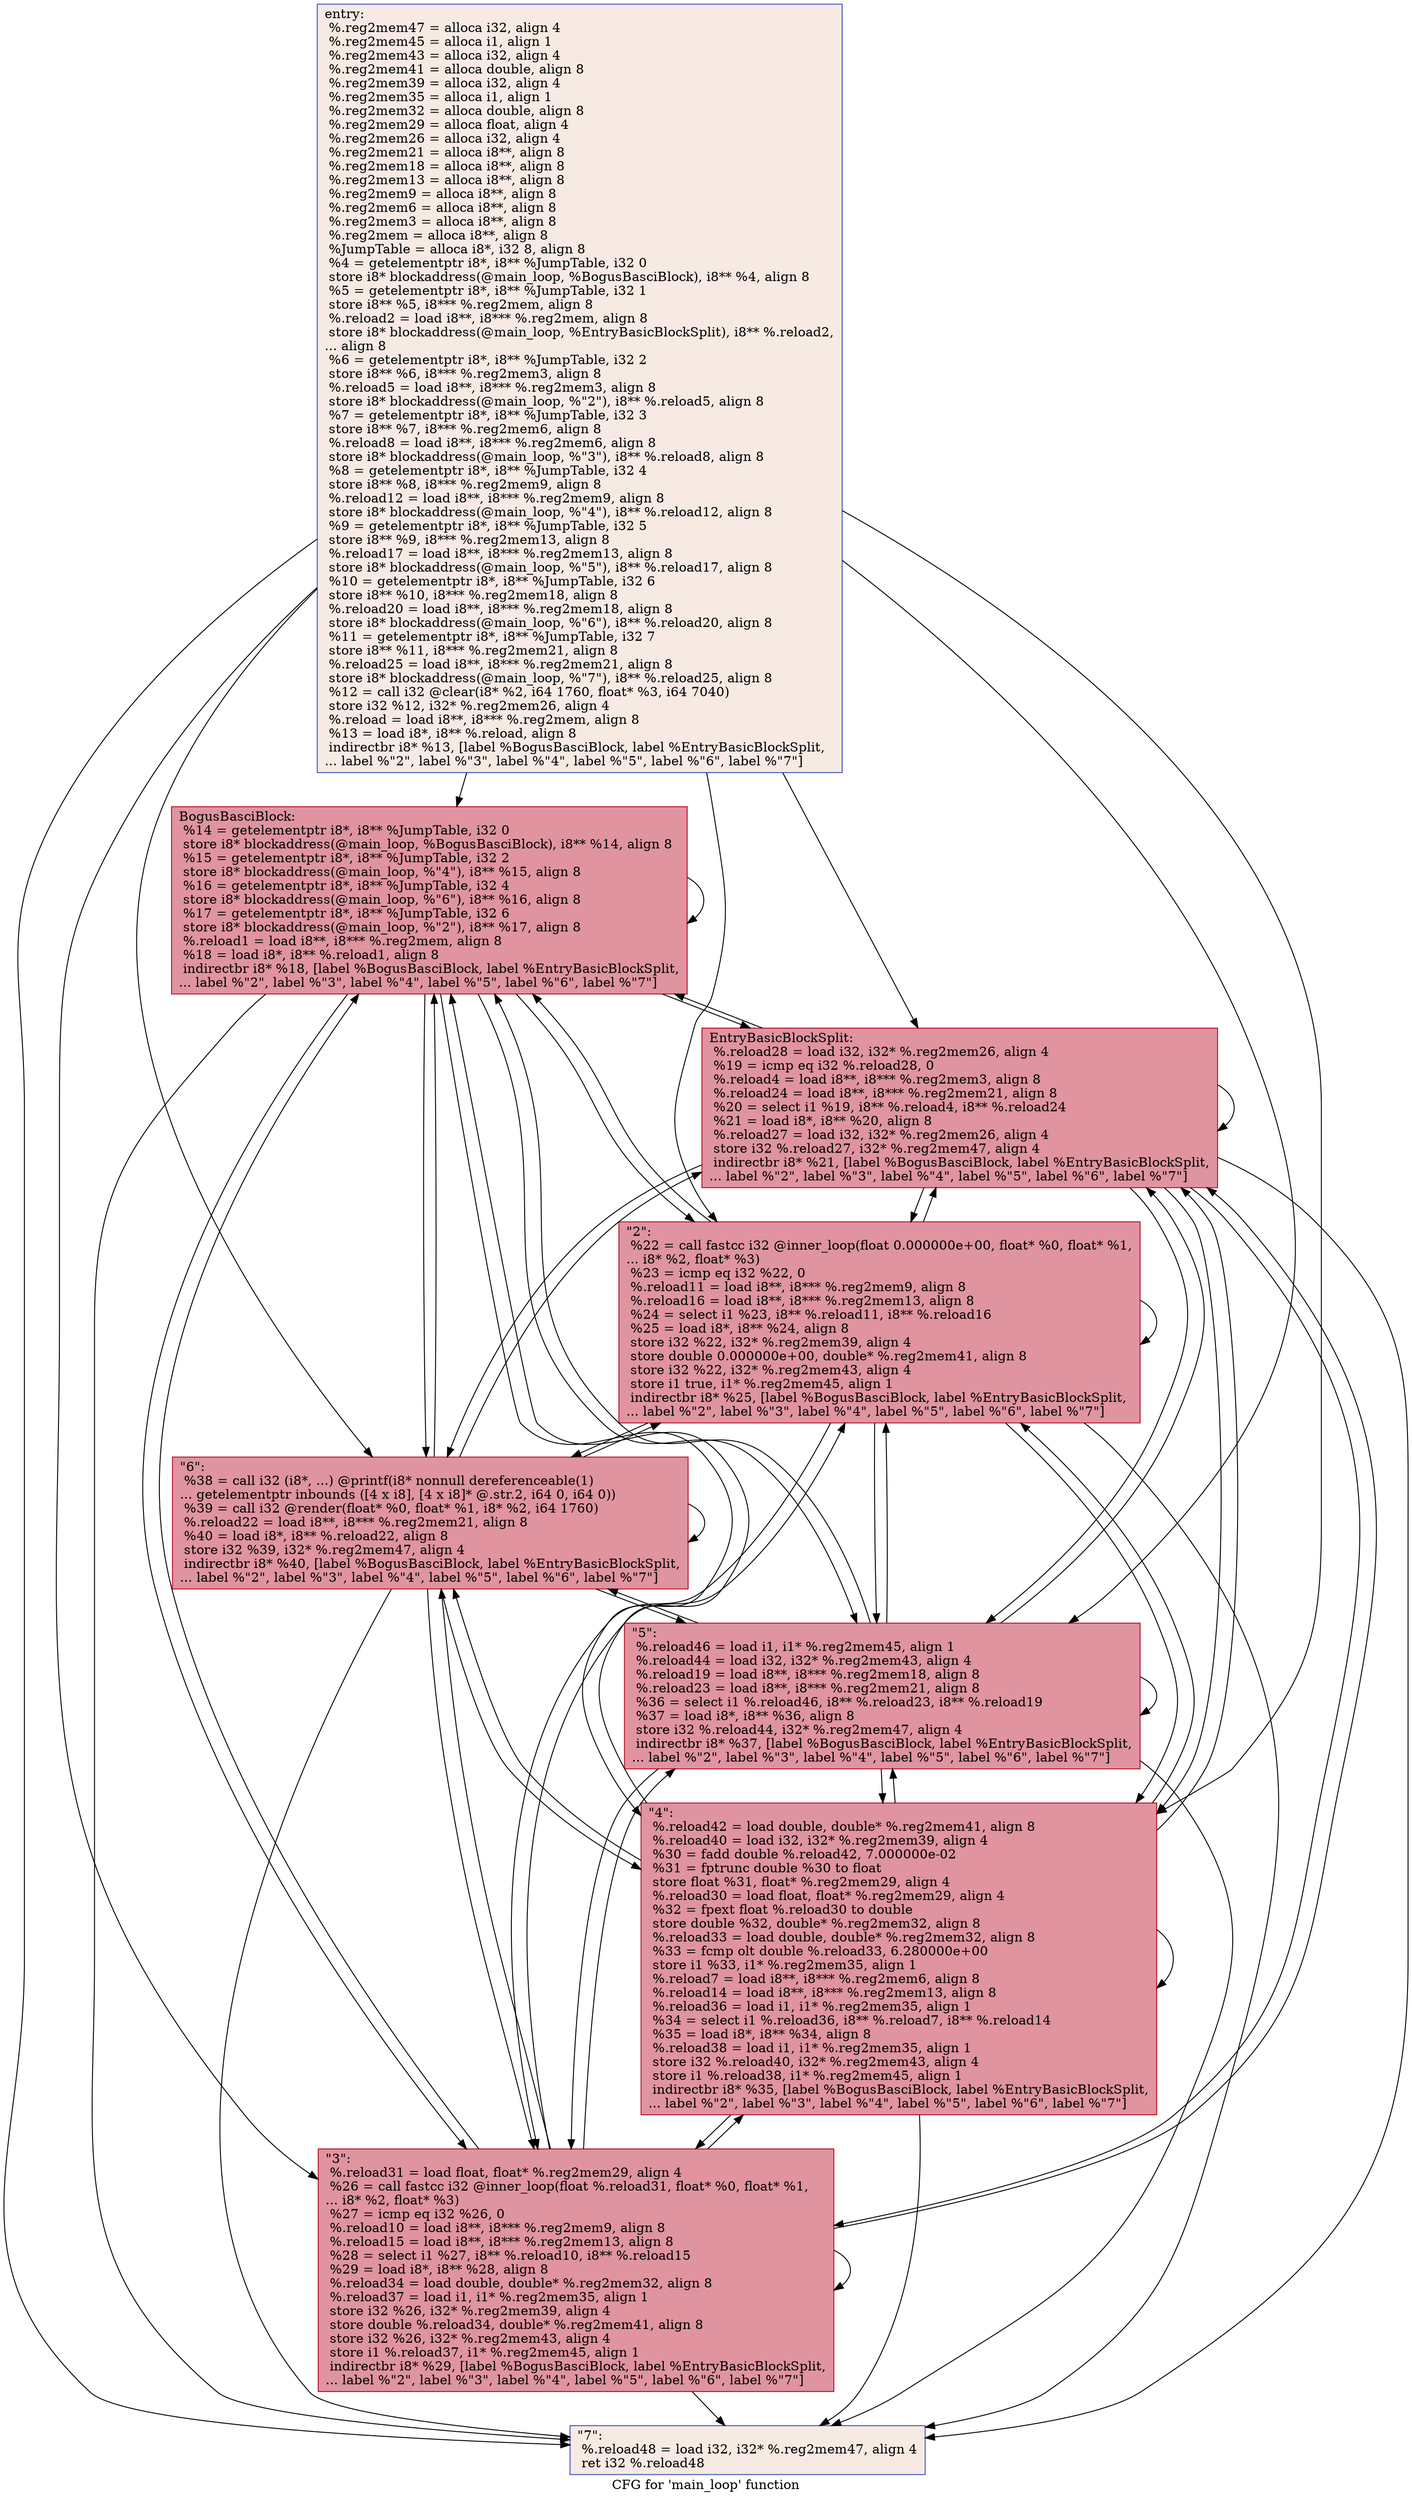 digraph "CFG for 'main_loop' function" {
	label="CFG for 'main_loop' function";

	Node0x6000035e3140 [shape=record,color="#3d50c3ff", style=filled, fillcolor="#eed0c070",label="{entry:\l  %.reg2mem47 = alloca i32, align 4\l  %.reg2mem45 = alloca i1, align 1\l  %.reg2mem43 = alloca i32, align 4\l  %.reg2mem41 = alloca double, align 8\l  %.reg2mem39 = alloca i32, align 4\l  %.reg2mem35 = alloca i1, align 1\l  %.reg2mem32 = alloca double, align 8\l  %.reg2mem29 = alloca float, align 4\l  %.reg2mem26 = alloca i32, align 4\l  %.reg2mem21 = alloca i8**, align 8\l  %.reg2mem18 = alloca i8**, align 8\l  %.reg2mem13 = alloca i8**, align 8\l  %.reg2mem9 = alloca i8**, align 8\l  %.reg2mem6 = alloca i8**, align 8\l  %.reg2mem3 = alloca i8**, align 8\l  %.reg2mem = alloca i8**, align 8\l  %JumpTable = alloca i8*, i32 8, align 8\l  %4 = getelementptr i8*, i8** %JumpTable, i32 0\l  store i8* blockaddress(@main_loop, %BogusBasciBlock), i8** %4, align 8\l  %5 = getelementptr i8*, i8** %JumpTable, i32 1\l  store i8** %5, i8*** %.reg2mem, align 8\l  %.reload2 = load i8**, i8*** %.reg2mem, align 8\l  store i8* blockaddress(@main_loop, %EntryBasicBlockSplit), i8** %.reload2,\l... align 8\l  %6 = getelementptr i8*, i8** %JumpTable, i32 2\l  store i8** %6, i8*** %.reg2mem3, align 8\l  %.reload5 = load i8**, i8*** %.reg2mem3, align 8\l  store i8* blockaddress(@main_loop, %\"2\"), i8** %.reload5, align 8\l  %7 = getelementptr i8*, i8** %JumpTable, i32 3\l  store i8** %7, i8*** %.reg2mem6, align 8\l  %.reload8 = load i8**, i8*** %.reg2mem6, align 8\l  store i8* blockaddress(@main_loop, %\"3\"), i8** %.reload8, align 8\l  %8 = getelementptr i8*, i8** %JumpTable, i32 4\l  store i8** %8, i8*** %.reg2mem9, align 8\l  %.reload12 = load i8**, i8*** %.reg2mem9, align 8\l  store i8* blockaddress(@main_loop, %\"4\"), i8** %.reload12, align 8\l  %9 = getelementptr i8*, i8** %JumpTable, i32 5\l  store i8** %9, i8*** %.reg2mem13, align 8\l  %.reload17 = load i8**, i8*** %.reg2mem13, align 8\l  store i8* blockaddress(@main_loop, %\"5\"), i8** %.reload17, align 8\l  %10 = getelementptr i8*, i8** %JumpTable, i32 6\l  store i8** %10, i8*** %.reg2mem18, align 8\l  %.reload20 = load i8**, i8*** %.reg2mem18, align 8\l  store i8* blockaddress(@main_loop, %\"6\"), i8** %.reload20, align 8\l  %11 = getelementptr i8*, i8** %JumpTable, i32 7\l  store i8** %11, i8*** %.reg2mem21, align 8\l  %.reload25 = load i8**, i8*** %.reg2mem21, align 8\l  store i8* blockaddress(@main_loop, %\"7\"), i8** %.reload25, align 8\l  %12 = call i32 @clear(i8* %2, i64 1760, float* %3, i64 7040)\l  store i32 %12, i32* %.reg2mem26, align 4\l  %.reload = load i8**, i8*** %.reg2mem, align 8\l  %13 = load i8*, i8** %.reload, align 8\l  indirectbr i8* %13, [label %BogusBasciBlock, label %EntryBasicBlockSplit,\l... label %\"2\", label %\"3\", label %\"4\", label %\"5\", label %\"6\", label %\"7\"]\l}"];
	Node0x6000035e3140 -> Node0x6000035e31c0;
	Node0x6000035e3140 -> Node0x6000035e3200;
	Node0x6000035e3140 -> Node0x6000035e3240;
	Node0x6000035e3140 -> Node0x6000035e3280;
	Node0x6000035e3140 -> Node0x6000035e3180;
	Node0x6000035e3140 -> Node0x6000035e32c0;
	Node0x6000035e3140 -> Node0x6000035e3300;
	Node0x6000035e3140 -> Node0x6000035e3340;
	Node0x6000035e31c0 [shape=record,color="#b70d28ff", style=filled, fillcolor="#b70d2870",label="{BogusBasciBlock:                                  \l  %14 = getelementptr i8*, i8** %JumpTable, i32 0\l  store i8* blockaddress(@main_loop, %BogusBasciBlock), i8** %14, align 8\l  %15 = getelementptr i8*, i8** %JumpTable, i32 2\l  store i8* blockaddress(@main_loop, %\"4\"), i8** %15, align 8\l  %16 = getelementptr i8*, i8** %JumpTable, i32 4\l  store i8* blockaddress(@main_loop, %\"6\"), i8** %16, align 8\l  %17 = getelementptr i8*, i8** %JumpTable, i32 6\l  store i8* blockaddress(@main_loop, %\"2\"), i8** %17, align 8\l  %.reload1 = load i8**, i8*** %.reg2mem, align 8\l  %18 = load i8*, i8** %.reload1, align 8\l  indirectbr i8* %18, [label %BogusBasciBlock, label %EntryBasicBlockSplit,\l... label %\"2\", label %\"3\", label %\"4\", label %\"5\", label %\"6\", label %\"7\"]\l}"];
	Node0x6000035e31c0 -> Node0x6000035e31c0;
	Node0x6000035e31c0 -> Node0x6000035e3200;
	Node0x6000035e31c0 -> Node0x6000035e3240;
	Node0x6000035e31c0 -> Node0x6000035e3280;
	Node0x6000035e31c0 -> Node0x6000035e3180;
	Node0x6000035e31c0 -> Node0x6000035e32c0;
	Node0x6000035e31c0 -> Node0x6000035e3300;
	Node0x6000035e31c0 -> Node0x6000035e3340;
	Node0x6000035e3200 [shape=record,color="#b70d28ff", style=filled, fillcolor="#b70d2870",label="{EntryBasicBlockSplit:                             \l  %.reload28 = load i32, i32* %.reg2mem26, align 4\l  %19 = icmp eq i32 %.reload28, 0\l  %.reload4 = load i8**, i8*** %.reg2mem3, align 8\l  %.reload24 = load i8**, i8*** %.reg2mem21, align 8\l  %20 = select i1 %19, i8** %.reload4, i8** %.reload24\l  %21 = load i8*, i8** %20, align 8\l  %.reload27 = load i32, i32* %.reg2mem26, align 4\l  store i32 %.reload27, i32* %.reg2mem47, align 4\l  indirectbr i8* %21, [label %BogusBasciBlock, label %EntryBasicBlockSplit,\l... label %\"2\", label %\"3\", label %\"4\", label %\"5\", label %\"6\", label %\"7\"]\l}"];
	Node0x6000035e3200 -> Node0x6000035e31c0;
	Node0x6000035e3200 -> Node0x6000035e3200;
	Node0x6000035e3200 -> Node0x6000035e3240;
	Node0x6000035e3200 -> Node0x6000035e3280;
	Node0x6000035e3200 -> Node0x6000035e3180;
	Node0x6000035e3200 -> Node0x6000035e32c0;
	Node0x6000035e3200 -> Node0x6000035e3300;
	Node0x6000035e3200 -> Node0x6000035e3340;
	Node0x6000035e3240 [shape=record,color="#b70d28ff", style=filled, fillcolor="#b70d2870",label="{\"2\":                                              \l  %22 = call fastcc i32 @inner_loop(float 0.000000e+00, float* %0, float* %1,\l... i8* %2, float* %3)\l  %23 = icmp eq i32 %22, 0\l  %.reload11 = load i8**, i8*** %.reg2mem9, align 8\l  %.reload16 = load i8**, i8*** %.reg2mem13, align 8\l  %24 = select i1 %23, i8** %.reload11, i8** %.reload16\l  %25 = load i8*, i8** %24, align 8\l  store i32 %22, i32* %.reg2mem39, align 4\l  store double 0.000000e+00, double* %.reg2mem41, align 8\l  store i32 %22, i32* %.reg2mem43, align 4\l  store i1 true, i1* %.reg2mem45, align 1\l  indirectbr i8* %25, [label %BogusBasciBlock, label %EntryBasicBlockSplit,\l... label %\"2\", label %\"3\", label %\"4\", label %\"5\", label %\"6\", label %\"7\"]\l}"];
	Node0x6000035e3240 -> Node0x6000035e31c0;
	Node0x6000035e3240 -> Node0x6000035e3200;
	Node0x6000035e3240 -> Node0x6000035e3240;
	Node0x6000035e3240 -> Node0x6000035e3280;
	Node0x6000035e3240 -> Node0x6000035e3180;
	Node0x6000035e3240 -> Node0x6000035e32c0;
	Node0x6000035e3240 -> Node0x6000035e3300;
	Node0x6000035e3240 -> Node0x6000035e3340;
	Node0x6000035e3280 [shape=record,color="#b70d28ff", style=filled, fillcolor="#b70d2870",label="{\"3\":                                              \l  %.reload31 = load float, float* %.reg2mem29, align 4\l  %26 = call fastcc i32 @inner_loop(float %.reload31, float* %0, float* %1,\l... i8* %2, float* %3)\l  %27 = icmp eq i32 %26, 0\l  %.reload10 = load i8**, i8*** %.reg2mem9, align 8\l  %.reload15 = load i8**, i8*** %.reg2mem13, align 8\l  %28 = select i1 %27, i8** %.reload10, i8** %.reload15\l  %29 = load i8*, i8** %28, align 8\l  %.reload34 = load double, double* %.reg2mem32, align 8\l  %.reload37 = load i1, i1* %.reg2mem35, align 1\l  store i32 %26, i32* %.reg2mem39, align 4\l  store double %.reload34, double* %.reg2mem41, align 8\l  store i32 %26, i32* %.reg2mem43, align 4\l  store i1 %.reload37, i1* %.reg2mem45, align 1\l  indirectbr i8* %29, [label %BogusBasciBlock, label %EntryBasicBlockSplit,\l... label %\"2\", label %\"3\", label %\"4\", label %\"5\", label %\"6\", label %\"7\"]\l}"];
	Node0x6000035e3280 -> Node0x6000035e31c0;
	Node0x6000035e3280 -> Node0x6000035e3200;
	Node0x6000035e3280 -> Node0x6000035e3240;
	Node0x6000035e3280 -> Node0x6000035e3280;
	Node0x6000035e3280 -> Node0x6000035e3180;
	Node0x6000035e3280 -> Node0x6000035e32c0;
	Node0x6000035e3280 -> Node0x6000035e3300;
	Node0x6000035e3280 -> Node0x6000035e3340;
	Node0x6000035e3180 [shape=record,color="#b70d28ff", style=filled, fillcolor="#b70d2870",label="{\"4\":                                              \l  %.reload42 = load double, double* %.reg2mem41, align 8\l  %.reload40 = load i32, i32* %.reg2mem39, align 4\l  %30 = fadd double %.reload42, 7.000000e-02\l  %31 = fptrunc double %30 to float\l  store float %31, float* %.reg2mem29, align 4\l  %.reload30 = load float, float* %.reg2mem29, align 4\l  %32 = fpext float %.reload30 to double\l  store double %32, double* %.reg2mem32, align 8\l  %.reload33 = load double, double* %.reg2mem32, align 8\l  %33 = fcmp olt double %.reload33, 6.280000e+00\l  store i1 %33, i1* %.reg2mem35, align 1\l  %.reload7 = load i8**, i8*** %.reg2mem6, align 8\l  %.reload14 = load i8**, i8*** %.reg2mem13, align 8\l  %.reload36 = load i1, i1* %.reg2mem35, align 1\l  %34 = select i1 %.reload36, i8** %.reload7, i8** %.reload14\l  %35 = load i8*, i8** %34, align 8\l  %.reload38 = load i1, i1* %.reg2mem35, align 1\l  store i32 %.reload40, i32* %.reg2mem43, align 4\l  store i1 %.reload38, i1* %.reg2mem45, align 1\l  indirectbr i8* %35, [label %BogusBasciBlock, label %EntryBasicBlockSplit,\l... label %\"2\", label %\"3\", label %\"4\", label %\"5\", label %\"6\", label %\"7\"]\l}"];
	Node0x6000035e3180 -> Node0x6000035e31c0;
	Node0x6000035e3180 -> Node0x6000035e3200;
	Node0x6000035e3180 -> Node0x6000035e3240;
	Node0x6000035e3180 -> Node0x6000035e3280;
	Node0x6000035e3180 -> Node0x6000035e3180;
	Node0x6000035e3180 -> Node0x6000035e32c0;
	Node0x6000035e3180 -> Node0x6000035e3300;
	Node0x6000035e3180 -> Node0x6000035e3340;
	Node0x6000035e32c0 [shape=record,color="#b70d28ff", style=filled, fillcolor="#b70d2870",label="{\"5\":                                              \l  %.reload46 = load i1, i1* %.reg2mem45, align 1\l  %.reload44 = load i32, i32* %.reg2mem43, align 4\l  %.reload19 = load i8**, i8*** %.reg2mem18, align 8\l  %.reload23 = load i8**, i8*** %.reg2mem21, align 8\l  %36 = select i1 %.reload46, i8** %.reload23, i8** %.reload19\l  %37 = load i8*, i8** %36, align 8\l  store i32 %.reload44, i32* %.reg2mem47, align 4\l  indirectbr i8* %37, [label %BogusBasciBlock, label %EntryBasicBlockSplit,\l... label %\"2\", label %\"3\", label %\"4\", label %\"5\", label %\"6\", label %\"7\"]\l}"];
	Node0x6000035e32c0 -> Node0x6000035e31c0;
	Node0x6000035e32c0 -> Node0x6000035e3200;
	Node0x6000035e32c0 -> Node0x6000035e3240;
	Node0x6000035e32c0 -> Node0x6000035e3280;
	Node0x6000035e32c0 -> Node0x6000035e3180;
	Node0x6000035e32c0 -> Node0x6000035e32c0;
	Node0x6000035e32c0 -> Node0x6000035e3300;
	Node0x6000035e32c0 -> Node0x6000035e3340;
	Node0x6000035e3300 [shape=record,color="#b70d28ff", style=filled, fillcolor="#b70d2870",label="{\"6\":                                              \l  %38 = call i32 (i8*, ...) @printf(i8* nonnull dereferenceable(1)\l... getelementptr inbounds ([4 x i8], [4 x i8]* @.str.2, i64 0, i64 0))\l  %39 = call i32 @render(float* %0, float* %1, i8* %2, i64 1760)\l  %.reload22 = load i8**, i8*** %.reg2mem21, align 8\l  %40 = load i8*, i8** %.reload22, align 8\l  store i32 %39, i32* %.reg2mem47, align 4\l  indirectbr i8* %40, [label %BogusBasciBlock, label %EntryBasicBlockSplit,\l... label %\"2\", label %\"3\", label %\"4\", label %\"5\", label %\"6\", label %\"7\"]\l}"];
	Node0x6000035e3300 -> Node0x6000035e31c0;
	Node0x6000035e3300 -> Node0x6000035e3200;
	Node0x6000035e3300 -> Node0x6000035e3240;
	Node0x6000035e3300 -> Node0x6000035e3280;
	Node0x6000035e3300 -> Node0x6000035e3180;
	Node0x6000035e3300 -> Node0x6000035e32c0;
	Node0x6000035e3300 -> Node0x6000035e3300;
	Node0x6000035e3300 -> Node0x6000035e3340;
	Node0x6000035e3340 [shape=record,color="#3d50c3ff", style=filled, fillcolor="#eed0c070",label="{\"7\":                                              \l  %.reload48 = load i32, i32* %.reg2mem47, align 4\l  ret i32 %.reload48\l}"];
}
